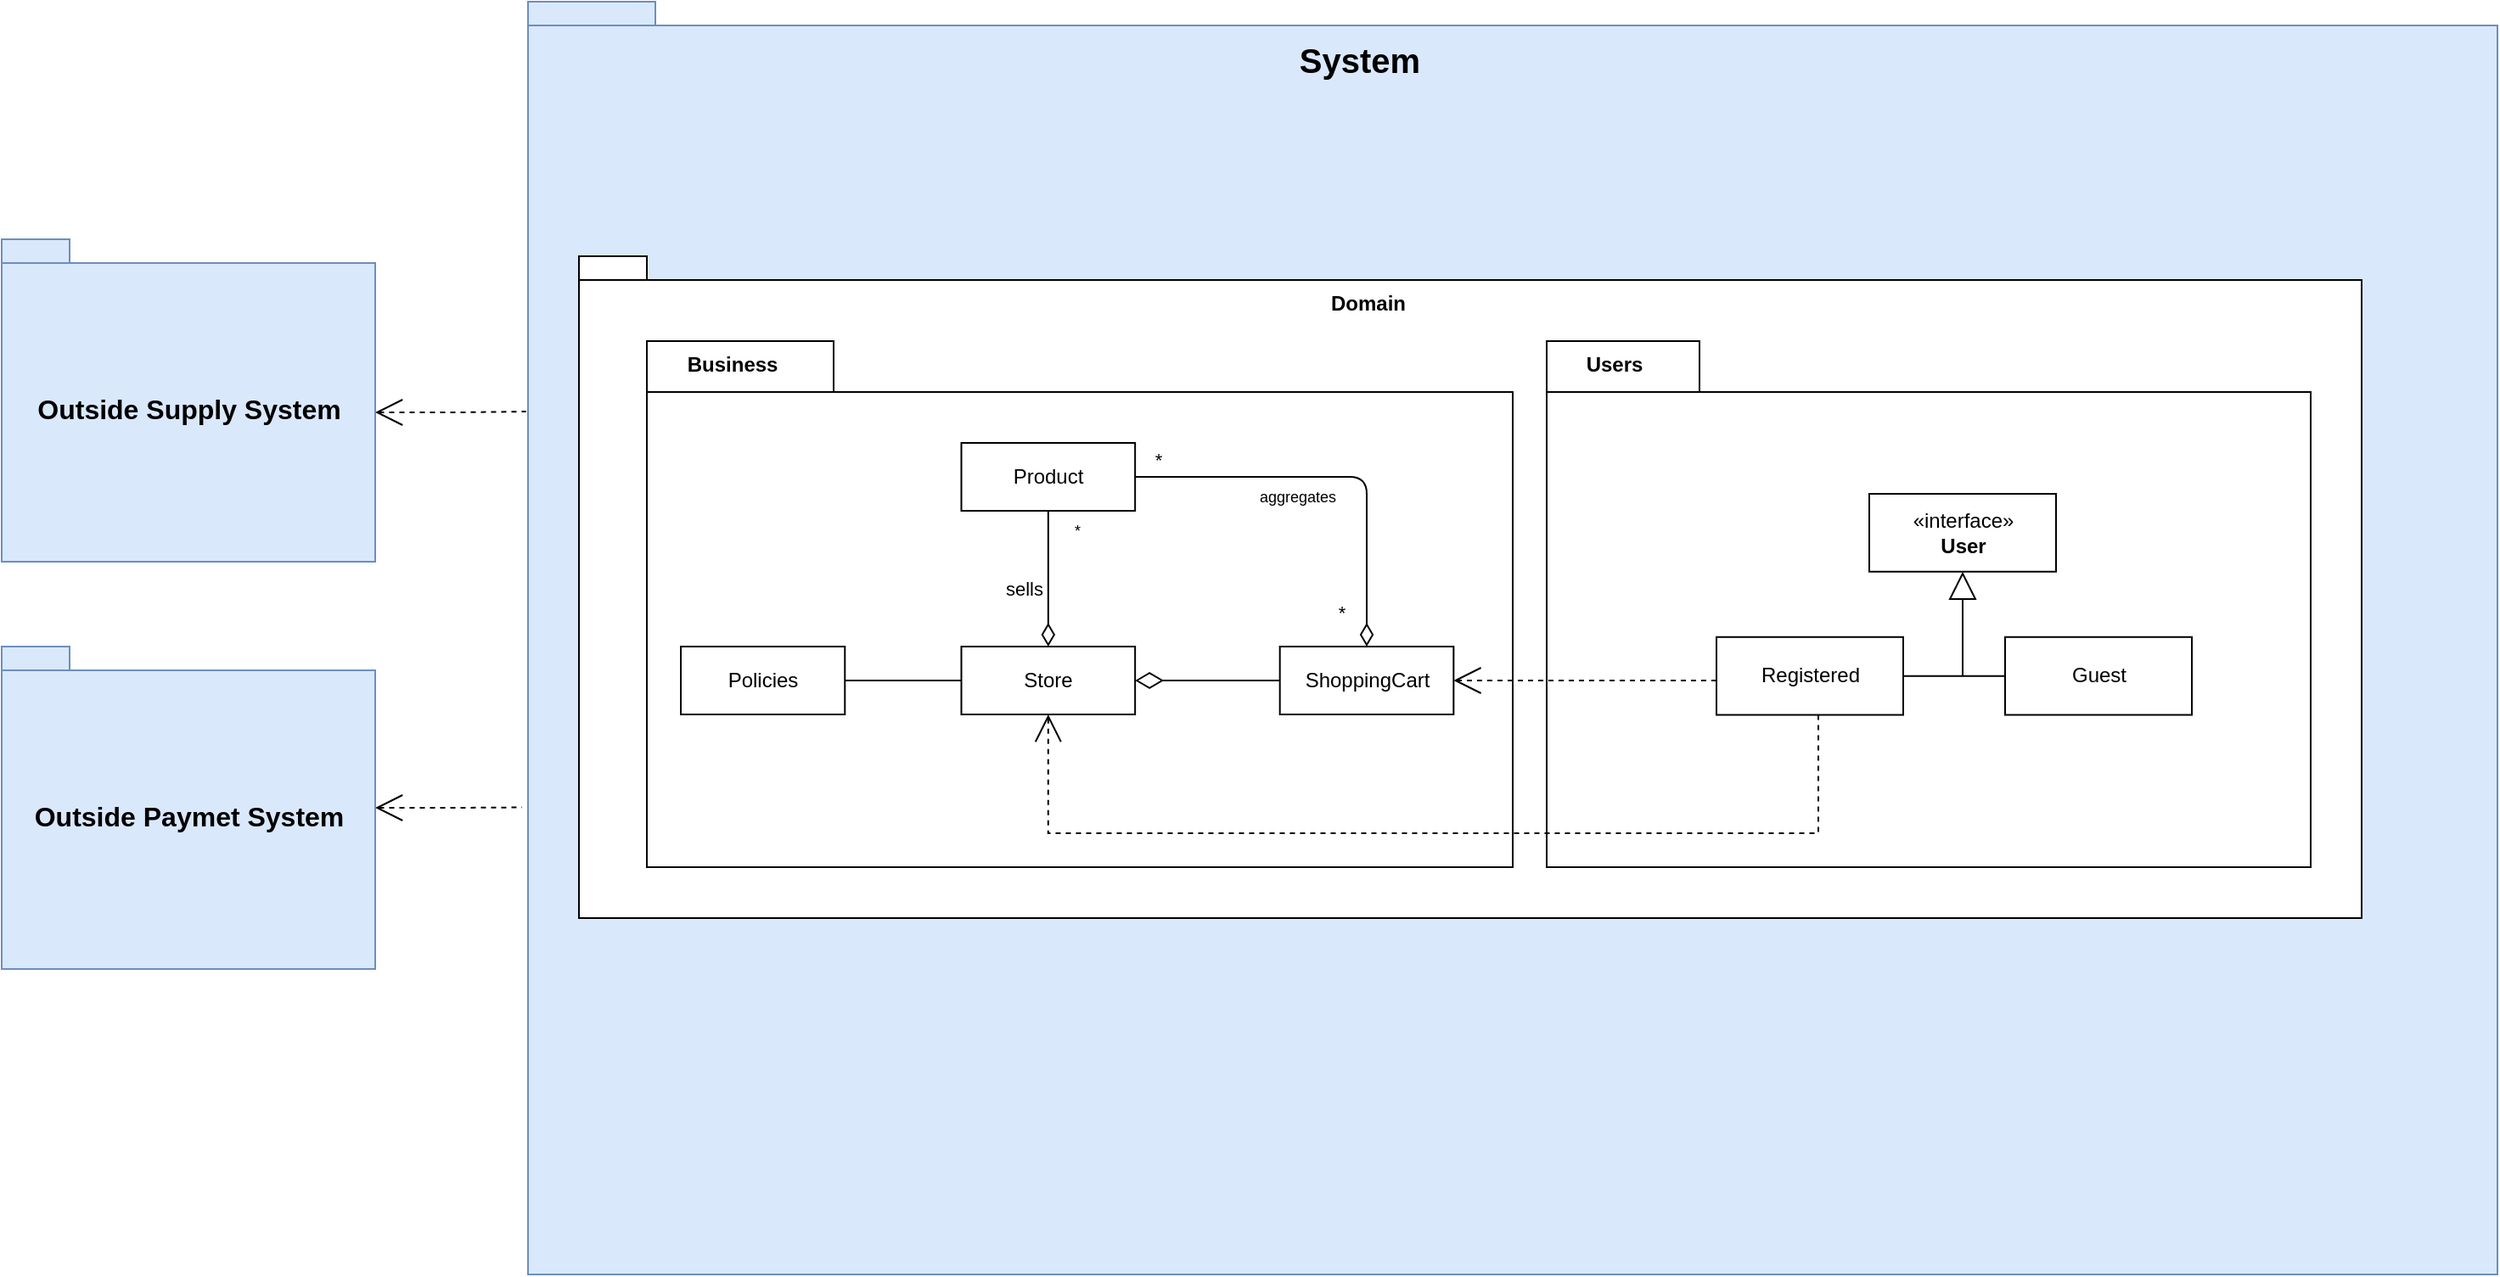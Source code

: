 <mxfile version="14.4.9" type="device"><diagram id="pL0_-yjyjKgsOdXkJkn5" name="Page-1"><mxGraphModel dx="2333" dy="783" grid="1" gridSize="10" guides="1" tooltips="1" connect="1" arrows="1" fold="1" page="1" pageScale="1" pageWidth="850" pageHeight="1100" math="0" shadow="0"><root><mxCell id="0"/><mxCell id="1" parent="0"/><mxCell id="3MnVoW3Sng2GBDPmhfqx-17" value="" style="shape=folder;fontStyle=1;spacingTop=10;tabWidth=40;tabHeight=14;tabPosition=left;html=1;fillColor=#dae8fc;strokeColor=#6c8ebf;" parent="1" vertex="1"><mxGeometry x="200" y="130" width="1160" height="750" as="geometry"/></mxCell><mxCell id="3MnVoW3Sng2GBDPmhfqx-39" value="" style="shape=folder;fontStyle=1;spacingTop=10;tabWidth=40;tabHeight=14;tabPosition=left;html=1;" parent="1" vertex="1"><mxGeometry x="230" y="280" width="1050" height="390" as="geometry"/></mxCell><mxCell id="3MnVoW3Sng2GBDPmhfqx-52" style="edgeStyle=orthogonalEdgeStyle;rounded=0;orthogonalLoop=1;jettySize=auto;html=1;exitX=0;exitY=0;exitDx=220;exitDy=102;exitPerimeter=0;entryX=-0.001;entryY=0.322;entryDx=0;entryDy=0;entryPerimeter=0;startArrow=open;startFill=0;startSize=14;endArrow=none;endFill=0;endSize=14;fontSize=12;dashed=1;" parent="1" source="3MnVoW3Sng2GBDPmhfqx-15" target="3MnVoW3Sng2GBDPmhfqx-17" edge="1"><mxGeometry relative="1" as="geometry"/></mxCell><mxCell id="3MnVoW3Sng2GBDPmhfqx-15" value="&lt;font style=&quot;font-size: 16px&quot;&gt;Outside Supply System&lt;/font&gt;" style="shape=folder;fontStyle=1;spacingTop=10;tabWidth=40;tabHeight=14;tabPosition=left;html=1;fillColor=#dae8fc;strokeColor=#6c8ebf;" parent="1" vertex="1"><mxGeometry x="-110" y="270" width="220" height="190" as="geometry"/></mxCell><mxCell id="3MnVoW3Sng2GBDPmhfqx-53" style="edgeStyle=orthogonalEdgeStyle;rounded=0;orthogonalLoop=1;jettySize=auto;html=1;entryX=-0.003;entryY=0.633;entryDx=0;entryDy=0;entryPerimeter=0;dashed=1;startArrow=open;startFill=0;startSize=14;endArrow=none;endFill=0;endSize=14;fontSize=12;" parent="1" source="3MnVoW3Sng2GBDPmhfqx-16" target="3MnVoW3Sng2GBDPmhfqx-17" edge="1"><mxGeometry relative="1" as="geometry"/></mxCell><mxCell id="3MnVoW3Sng2GBDPmhfqx-16" value="&lt;font style=&quot;font-size: 16px&quot;&gt;Outside Paymet System&lt;/font&gt;" style="shape=folder;fontStyle=1;spacingTop=10;tabWidth=40;tabHeight=14;tabPosition=left;html=1;fillColor=#dae8fc;strokeColor=#6c8ebf;" parent="1" vertex="1"><mxGeometry x="-110" y="510" width="220" height="190" as="geometry"/></mxCell><mxCell id="3MnVoW3Sng2GBDPmhfqx-47" value="" style="group" parent="1" vertex="1" connectable="0"><mxGeometry x="800" y="330" width="450" height="310" as="geometry"/></mxCell><mxCell id="3MnVoW3Sng2GBDPmhfqx-2" value="" style="shape=folder;fontStyle=1;spacingTop=10;tabWidth=90;tabHeight=30;tabPosition=left;html=1;" parent="3MnVoW3Sng2GBDPmhfqx-47" vertex="1"><mxGeometry width="450" height="310" as="geometry"/></mxCell><mxCell id="3MnVoW3Sng2GBDPmhfqx-4" value="Users" style="text;align=center;fontStyle=1;verticalAlign=middle;spacingLeft=3;spacingRight=3;strokeColor=none;rotatable=0;points=[[0,0.5],[1,0.5]];portConstraint=eastwest;" parent="3MnVoW3Sng2GBDPmhfqx-47" vertex="1"><mxGeometry width="80" height="26" as="geometry"/></mxCell><mxCell id="foQOtak0tYZkv2689dug-1" value="" style="group" vertex="1" connectable="0" parent="3MnVoW3Sng2GBDPmhfqx-47"><mxGeometry x="100" y="90" width="280" height="130.264" as="geometry"/></mxCell><mxCell id="3MnVoW3Sng2GBDPmhfqx-30" value="Guest" style="html=1;" parent="foQOtak0tYZkv2689dug-1" vertex="1"><mxGeometry x="170" y="84.397" width="110" height="45.868" as="geometry"/></mxCell><mxCell id="3MnVoW3Sng2GBDPmhfqx-34" value="Registered" style="html=1;" parent="foQOtak0tYZkv2689dug-1" vertex="1"><mxGeometry y="84.397" width="110" height="45.868" as="geometry"/></mxCell><mxCell id="3MnVoW3Sng2GBDPmhfqx-40" style="edgeStyle=orthogonalEdgeStyle;rounded=0;orthogonalLoop=1;jettySize=auto;html=1;entryX=1;entryY=0.5;entryDx=0;entryDy=0;startArrow=none;startFill=0;startSize=14;endArrow=none;endFill=0;endSize=14;" parent="foQOtak0tYZkv2689dug-1" source="3MnVoW3Sng2GBDPmhfqx-30" target="3MnVoW3Sng2GBDPmhfqx-34" edge="1"><mxGeometry x="680" y="330" as="geometry"/></mxCell><mxCell id="3MnVoW3Sng2GBDPmhfqx-41" style="edgeStyle=orthogonalEdgeStyle;rounded=0;orthogonalLoop=1;jettySize=auto;html=1;exitX=0.5;exitY=1;exitDx=0;exitDy=0;startArrow=block;startFill=0;startSize=14;endArrow=none;endFill=0;endSize=14;" parent="foQOtak0tYZkv2689dug-1" source="3MnVoW3Sng2GBDPmhfqx-37" edge="1"><mxGeometry x="680" y="330" as="geometry"><mxPoint x="145" y="107.331" as="targetPoint"/></mxGeometry></mxCell><mxCell id="3MnVoW3Sng2GBDPmhfqx-37" value="«interface»&lt;br&gt;&lt;b&gt;User&lt;/b&gt;" style="html=1;" parent="foQOtak0tYZkv2689dug-1" vertex="1"><mxGeometry x="90" width="110" height="45.868" as="geometry"/></mxCell><mxCell id="3MnVoW3Sng2GBDPmhfqx-50" value="System" style="text;align=center;fontStyle=1;verticalAlign=middle;spacingLeft=3;spacingRight=3;strokeColor=none;rotatable=0;points=[[0,0.5],[1,0.5]];portConstraint=eastwest;fontSize=20;" parent="1" vertex="1"><mxGeometry x="650" y="150" width="80" height="26" as="geometry"/></mxCell><mxCell id="3MnVoW3Sng2GBDPmhfqx-51" value="Domain" style="text;align=center;fontStyle=1;verticalAlign=middle;spacingLeft=3;spacingRight=3;strokeColor=none;rotatable=0;points=[[0,0.5],[1,0.5]];portConstraint=eastwest;fontSize=12;" parent="1" vertex="1"><mxGeometry x="655" y="294" width="80" height="26" as="geometry"/></mxCell><mxCell id="3MnVoW3Sng2GBDPmhfqx-60" value="" style="group" parent="1" vertex="1" connectable="0"><mxGeometry x="260" y="330" width="520" height="310" as="geometry"/></mxCell><mxCell id="3MnVoW3Sng2GBDPmhfqx-1" value="" style="shape=folder;fontStyle=1;spacingTop=10;tabWidth=110;tabHeight=30;tabPosition=left;html=1;" parent="3MnVoW3Sng2GBDPmhfqx-60" vertex="1"><mxGeometry x="10" width="510" height="310" as="geometry"/></mxCell><mxCell id="3MnVoW3Sng2GBDPmhfqx-3" value="Business" style="text;align=center;fontStyle=1;verticalAlign=middle;spacingLeft=3;spacingRight=3;strokeColor=none;rotatable=0;points=[[0,0.5],[1,0.5]];portConstraint=eastwest;" parent="3MnVoW3Sng2GBDPmhfqx-60" vertex="1"><mxGeometry width="121.081" height="26" as="geometry"/></mxCell><mxCell id="3MnVoW3Sng2GBDPmhfqx-59" value="" style="group" parent="3MnVoW3Sng2GBDPmhfqx-60" vertex="1" connectable="0"><mxGeometry x="29.998" y="90" width="455.173" height="220" as="geometry"/></mxCell><mxCell id="3MnVoW3Sng2GBDPmhfqx-8" value="Policies" style="html=1;" parent="3MnVoW3Sng2GBDPmhfqx-59" vertex="1"><mxGeometry y="90" width="96.641" height="40" as="geometry"/></mxCell><mxCell id="3MnVoW3Sng2GBDPmhfqx-48" value="" style="group" parent="3MnVoW3Sng2GBDPmhfqx-60" vertex="1" connectable="0"><mxGeometry x="195.247" y="90" width="289.924" height="220" as="geometry"/></mxCell><mxCell id="3MnVoW3Sng2GBDPmhfqx-7" value="Store" style="html=1;" parent="3MnVoW3Sng2GBDPmhfqx-48" vertex="1"><mxGeometry y="90" width="102.326" height="40" as="geometry"/></mxCell><mxCell id="3MnVoW3Sng2GBDPmhfqx-12" value="ShoppingCart" style="html=1;" parent="3MnVoW3Sng2GBDPmhfqx-48" vertex="1"><mxGeometry x="187.598" y="90" width="102.326" height="40" as="geometry"/></mxCell><mxCell id="3MnVoW3Sng2GBDPmhfqx-25" value="" style="endArrow=none;html=1;endSize=14;startArrow=diamondThin;startSize=14;startFill=0;edgeStyle=orthogonalEdgeStyle;align=left;verticalAlign=bottom;exitX=1;exitY=0.5;exitDx=0;exitDy=0;endFill=0;entryX=0;entryY=0.5;entryDx=0;entryDy=0;" parent="3MnVoW3Sng2GBDPmhfqx-48" source="3MnVoW3Sng2GBDPmhfqx-7" target="3MnVoW3Sng2GBDPmhfqx-12" edge="1"><mxGeometry x="-0.2" y="-20" relative="1" as="geometry"><mxPoint x="142.12" y="30" as="sourcePoint"/><mxPoint x="250.13" y="100" as="targetPoint"/><mxPoint as="offset"/></mxGeometry></mxCell><mxCell id="3MnVoW3Sng2GBDPmhfqx-28" value="" style="endArrow=none;html=1;endSize=14;startArrow=none;startSize=14;startFill=0;edgeStyle=orthogonalEdgeStyle;align=left;verticalAlign=bottom;exitX=1;exitY=0.5;exitDx=0;exitDy=0;endFill=0;entryX=0;entryY=0.5;entryDx=0;entryDy=0;" parent="3MnVoW3Sng2GBDPmhfqx-60" source="3MnVoW3Sng2GBDPmhfqx-8" target="3MnVoW3Sng2GBDPmhfqx-7" edge="1"><mxGeometry x="-6.72" y="30" as="geometry"><mxPoint x="308.943" y="210" as="sourcePoint"/><mxPoint x="394.215" y="210" as="targetPoint"/><mxPoint as="offset"/></mxGeometry></mxCell><mxCell id="3MnVoW3Sng2GBDPmhfqx-11" value="Product" style="html=1;" parent="3MnVoW3Sng2GBDPmhfqx-60" vertex="1"><mxGeometry x="195.247" y="60" width="102.326" height="40" as="geometry"/></mxCell><mxCell id="3MnVoW3Sng2GBDPmhfqx-19" value="&lt;font style=&quot;font-size: 9px&quot;&gt;*&lt;/font&gt;" style="endArrow=diamondThin;html=1;endSize=11;startArrow=none;startSize=10;startFill=0;edgeStyle=orthogonalEdgeStyle;align=left;verticalAlign=bottom;exitX=0.5;exitY=1;exitDx=0;exitDy=0;endFill=0;entryX=0.5;entryY=0;entryDx=0;entryDy=0;" parent="3MnVoW3Sng2GBDPmhfqx-60" source="3MnVoW3Sng2GBDPmhfqx-11" target="3MnVoW3Sng2GBDPmhfqx-7" edge="1"><mxGeometry x="-0.5" y="14" relative="1" as="geometry"><mxPoint x="229.356" y="170" as="sourcePoint"/><mxPoint x="246.41" y="169" as="targetPoint"/><mxPoint as="offset"/></mxGeometry></mxCell><mxCell id="3MnVoW3Sng2GBDPmhfqx-20" value="sells" style="edgeLabel;html=1;align=center;verticalAlign=middle;resizable=0;points=[];" parent="3MnVoW3Sng2GBDPmhfqx-19" vertex="1" connectable="0"><mxGeometry x="0.727" y="2" relative="1" as="geometry"><mxPoint x="-17" y="-23.33" as="offset"/></mxGeometry></mxCell><mxCell id="3MnVoW3Sng2GBDPmhfqx-22" value="&lt;font style=&quot;font-size: 9px&quot;&gt;aggregates&lt;/font&gt;" style="endArrow=diamondThin;html=1;endSize=11;startArrow=none;startSize=10;startFill=0;edgeStyle=orthogonalEdgeStyle;align=left;verticalAlign=bottom;exitX=1;exitY=0.5;exitDx=0;exitDy=0;endFill=0;entryX=0.5;entryY=0;entryDx=0;entryDy=0;" parent="3MnVoW3Sng2GBDPmhfqx-60" source="3MnVoW3Sng2GBDPmhfqx-11" target="3MnVoW3Sng2GBDPmhfqx-12" edge="1"><mxGeometry x="-0.394" y="-20" relative="1" as="geometry"><mxPoint x="286.204" y="140" as="sourcePoint"/><mxPoint x="286.204" y="190" as="targetPoint"/><mxPoint as="offset"/></mxGeometry></mxCell><mxCell id="3MnVoW3Sng2GBDPmhfqx-23" value="*" style="edgeLabel;html=1;align=center;verticalAlign=middle;resizable=0;points=[];" parent="3MnVoW3Sng2GBDPmhfqx-22" vertex="1" connectable="0"><mxGeometry x="0.727" y="2" relative="1" as="geometry"><mxPoint x="-17" y="12.62" as="offset"/></mxGeometry></mxCell><mxCell id="3MnVoW3Sng2GBDPmhfqx-24" value="*" style="edgeLabel;html=1;align=center;verticalAlign=middle;resizable=0;points=[];" parent="3MnVoW3Sng2GBDPmhfqx-22" vertex="1" connectable="0"><mxGeometry x="-0.92" y="-1" relative="1" as="geometry"><mxPoint x="3.33" y="-11" as="offset"/></mxGeometry></mxCell><mxCell id="3MnVoW3Sng2GBDPmhfqx-55" style="edgeStyle=orthogonalEdgeStyle;rounded=0;orthogonalLoop=1;jettySize=auto;html=1;entryX=1;entryY=0.5;entryDx=0;entryDy=0;dashed=1;startArrow=none;startFill=0;startSize=14;endArrow=open;endFill=0;endSize=14;fontSize=12;" parent="1" source="3MnVoW3Sng2GBDPmhfqx-34" target="3MnVoW3Sng2GBDPmhfqx-12" edge="1"><mxGeometry relative="1" as="geometry"><Array as="points"><mxPoint x="900" y="530"/><mxPoint x="900" y="530"/></Array></mxGeometry></mxCell><mxCell id="3MnVoW3Sng2GBDPmhfqx-57" style="edgeStyle=orthogonalEdgeStyle;rounded=0;orthogonalLoop=1;jettySize=auto;html=1;entryX=0.5;entryY=1;entryDx=0;entryDy=0;dashed=1;startArrow=none;startFill=0;startSize=14;endArrow=open;endFill=0;endSize=14;fontSize=12;" parent="1" source="3MnVoW3Sng2GBDPmhfqx-34" target="3MnVoW3Sng2GBDPmhfqx-7" edge="1"><mxGeometry relative="1" as="geometry"><Array as="points"><mxPoint x="960" y="620"/><mxPoint x="506" y="620"/></Array><mxPoint x="1000" y="596" as="sourcePoint"/></mxGeometry></mxCell></root></mxGraphModel></diagram></mxfile>